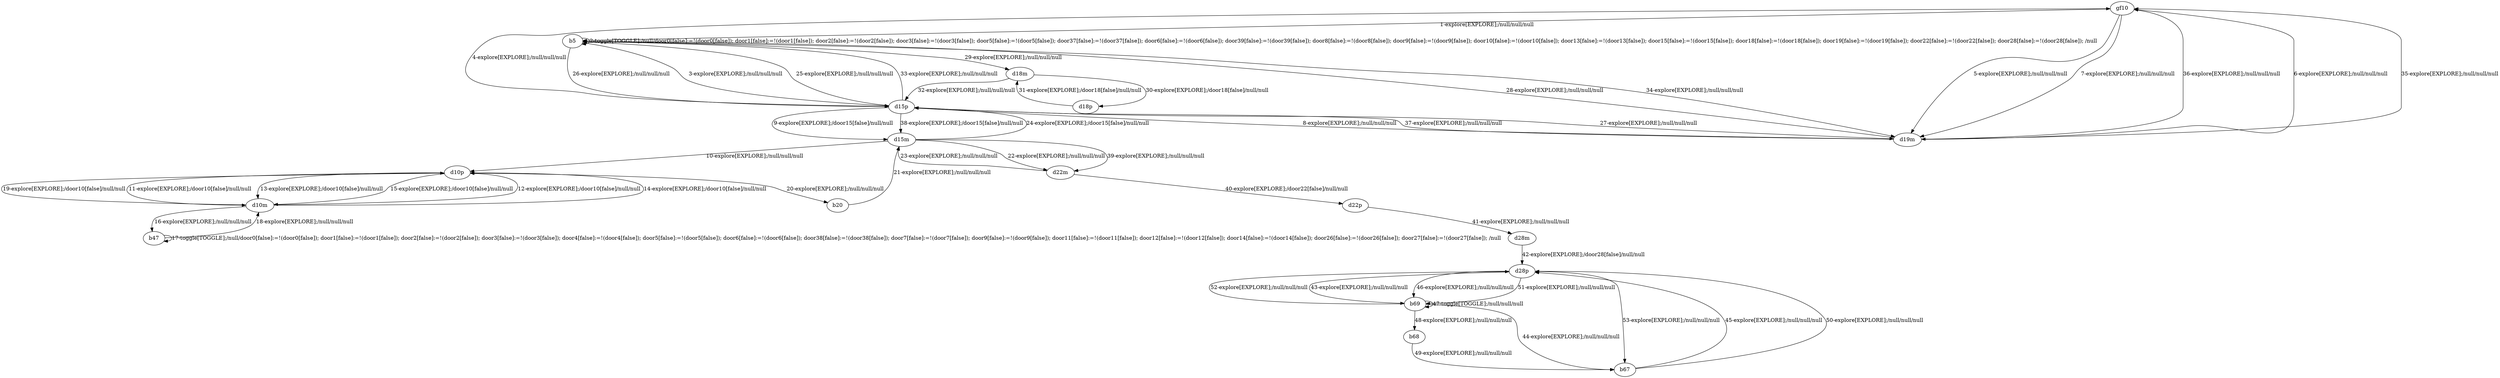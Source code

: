 # Total number of goals covered by this test: 3
# b69 --> b68
# b69 --> d28p
# b68 --> b67

digraph g {
"gf10" -> "b5" [label = "1-explore[EXPLORE];/null/null/null"];
"b5" -> "b5" [label = "2-toggle[TOGGLE];/null/door0[false]:=!(door0[false]); door1[false]:=!(door1[false]); door2[false]:=!(door2[false]); door3[false]:=!(door3[false]); door5[false]:=!(door5[false]); door37[false]:=!(door37[false]); door6[false]:=!(door6[false]); door39[false]:=!(door39[false]); door8[false]:=!(door8[false]); door9[false]:=!(door9[false]); door10[false]:=!(door10[false]); door13[false]:=!(door13[false]); door15[false]:=!(door15[false]); door18[false]:=!(door18[false]); door19[false]:=!(door19[false]); door22[false]:=!(door22[false]); door28[false]:=!(door28[false]); /null"];
"b5" -> "d15p" [label = "3-explore[EXPLORE];/null/null/null"];
"d15p" -> "gf10" [label = "4-explore[EXPLORE];/null/null/null"];
"gf10" -> "d19m" [label = "5-explore[EXPLORE];/null/null/null"];
"d19m" -> "gf10" [label = "6-explore[EXPLORE];/null/null/null"];
"gf10" -> "d19m" [label = "7-explore[EXPLORE];/null/null/null"];
"d19m" -> "d15p" [label = "8-explore[EXPLORE];/null/null/null"];
"d15p" -> "d15m" [label = "9-explore[EXPLORE];/door15[false]/null/null"];
"d15m" -> "d10p" [label = "10-explore[EXPLORE];/null/null/null"];
"d10p" -> "d10m" [label = "11-explore[EXPLORE];/door10[false]/null/null"];
"d10m" -> "d10p" [label = "12-explore[EXPLORE];/door10[false]/null/null"];
"d10p" -> "d10m" [label = "13-explore[EXPLORE];/door10[false]/null/null"];
"d10m" -> "d10p" [label = "14-explore[EXPLORE];/door10[false]/null/null"];
"d10p" -> "d10m" [label = "15-explore[EXPLORE];/door10[false]/null/null"];
"d10m" -> "b47" [label = "16-explore[EXPLORE];/null/null/null"];
"b47" -> "b47" [label = "17-toggle[TOGGLE];/null/door0[false]:=!(door0[false]); door1[false]:=!(door1[false]); door2[false]:=!(door2[false]); door3[false]:=!(door3[false]); door4[false]:=!(door4[false]); door5[false]:=!(door5[false]); door6[false]:=!(door6[false]); door38[false]:=!(door38[false]); door7[false]:=!(door7[false]); door9[false]:=!(door9[false]); door11[false]:=!(door11[false]); door12[false]:=!(door12[false]); door14[false]:=!(door14[false]); door26[false]:=!(door26[false]); door27[false]:=!(door27[false]); /null"];
"b47" -> "d10m" [label = "18-explore[EXPLORE];/null/null/null"];
"d10m" -> "d10p" [label = "19-explore[EXPLORE];/door10[false]/null/null"];
"d10p" -> "b20" [label = "20-explore[EXPLORE];/null/null/null"];
"b20" -> "d15m" [label = "21-explore[EXPLORE];/null/null/null"];
"d15m" -> "d22m" [label = "22-explore[EXPLORE];/null/null/null"];
"d22m" -> "d15m" [label = "23-explore[EXPLORE];/null/null/null"];
"d15m" -> "d15p" [label = "24-explore[EXPLORE];/door15[false]/null/null"];
"d15p" -> "b5" [label = "25-explore[EXPLORE];/null/null/null"];
"b5" -> "d15p" [label = "26-explore[EXPLORE];/null/null/null"];
"d15p" -> "d19m" [label = "27-explore[EXPLORE];/null/null/null"];
"d19m" -> "b5" [label = "28-explore[EXPLORE];/null/null/null"];
"b5" -> "d18m" [label = "29-explore[EXPLORE];/null/null/null"];
"d18m" -> "d18p" [label = "30-explore[EXPLORE];/door18[false]/null/null"];
"d18p" -> "d18m" [label = "31-explore[EXPLORE];/door18[false]/null/null"];
"d18m" -> "d15p" [label = "32-explore[EXPLORE];/null/null/null"];
"d15p" -> "b5" [label = "33-explore[EXPLORE];/null/null/null"];
"b5" -> "d19m" [label = "34-explore[EXPLORE];/null/null/null"];
"d19m" -> "gf10" [label = "35-explore[EXPLORE];/null/null/null"];
"gf10" -> "d19m" [label = "36-explore[EXPLORE];/null/null/null"];
"d19m" -> "d15p" [label = "37-explore[EXPLORE];/null/null/null"];
"d15p" -> "d15m" [label = "38-explore[EXPLORE];/door15[false]/null/null"];
"d15m" -> "d22m" [label = "39-explore[EXPLORE];/null/null/null"];
"d22m" -> "d22p" [label = "40-explore[EXPLORE];/door22[false]/null/null"];
"d22p" -> "d28m" [label = "41-explore[EXPLORE];/null/null/null"];
"d28m" -> "d28p" [label = "42-explore[EXPLORE];/door28[false]/null/null"];
"d28p" -> "b69" [label = "43-explore[EXPLORE];/null/null/null"];
"b69" -> "b67" [label = "44-explore[EXPLORE];/null/null/null"];
"b67" -> "d28p" [label = "45-explore[EXPLORE];/null/null/null"];
"d28p" -> "b69" [label = "46-explore[EXPLORE];/null/null/null"];
"b69" -> "b69" [label = "47-toggle[TOGGLE];/null/null/null"];
"b69" -> "b68" [label = "48-explore[EXPLORE];/null/null/null"];
"b68" -> "b67" [label = "49-explore[EXPLORE];/null/null/null"];
"b67" -> "d28p" [label = "50-explore[EXPLORE];/null/null/null"];
"d28p" -> "b69" [label = "51-explore[EXPLORE];/null/null/null"];
"b69" -> "d28p" [label = "52-explore[EXPLORE];/null/null/null"];
"d28p" -> "b67" [label = "53-explore[EXPLORE];/null/null/null"];
}